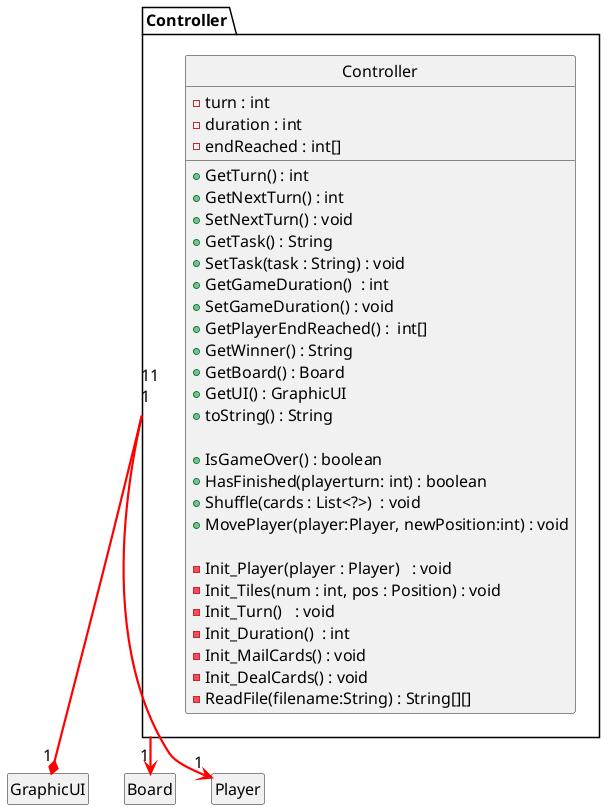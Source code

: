 @startuml Class_Diagram_UML
skinparam style strictuml
skinparam DefaultFontName Arial
skinparam DefaultFontSize 16
skinparam DefaultFontStyle bold
skinparam ArrowThickness 2.2
skinparam ArrowColor #red
hide empty members

package Controller
{
    class Controller
    {
        -turn : int
        -duration : int
        -endReached : int[]

        +GetTurn() : int
        +GetNextTurn() : int
        +SetNextTurn() : void
        +GetTask() : String
        +SetTask(task : String) : void
        +GetGameDuration()  : int
        +SetGameDuration() : void
        +GetPlayerEndReached() :  int[]
        +GetWinner() : String
        +GetBoard() : Board
        +GetUI() : GraphicUI
        +toString() : String
 
        +IsGameOver() : boolean
        +HasFinished(playerturn: int) : boolean
        +Shuffle(cards : List<?>)  : void
        +MovePlayer(player:Player, newPosition:int) : void

        'association from Board
        'dependency from GraphicUI
        -Init_Player(player : Player)   : void
        -Init_Tiles(num : int, pos : Position) : void
        -Init_Turn()   : void
        -Init_Duration()  : int
        -Init_MailCards() : void
        -Init_DealCards() : void
        -ReadFile(filename:String) : String[][]

    }

}
    Controller "1" --* "1" GraphicUI
    Controller "1" --> "1" Board
    Controller "1" --> "1" Player



@enduml